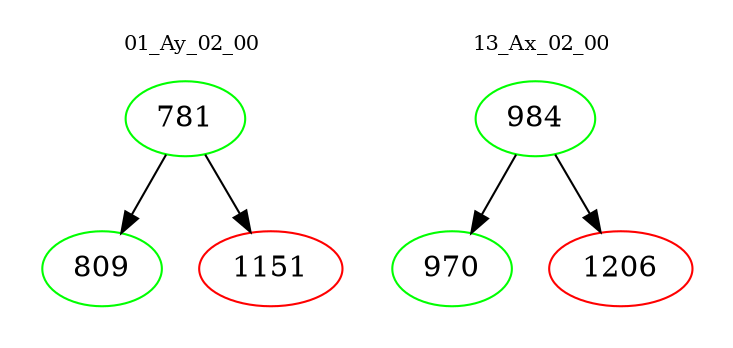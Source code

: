 digraph{
subgraph cluster_0 {
color = white
label = "01_Ay_02_00";
fontsize=10;
T0_781 [label="781", color="green"]
T0_781 -> T0_809 [color="black"]
T0_809 [label="809", color="green"]
T0_781 -> T0_1151 [color="black"]
T0_1151 [label="1151", color="red"]
}
subgraph cluster_1 {
color = white
label = "13_Ax_02_00";
fontsize=10;
T1_984 [label="984", color="green"]
T1_984 -> T1_970 [color="black"]
T1_970 [label="970", color="green"]
T1_984 -> T1_1206 [color="black"]
T1_1206 [label="1206", color="red"]
}
}
